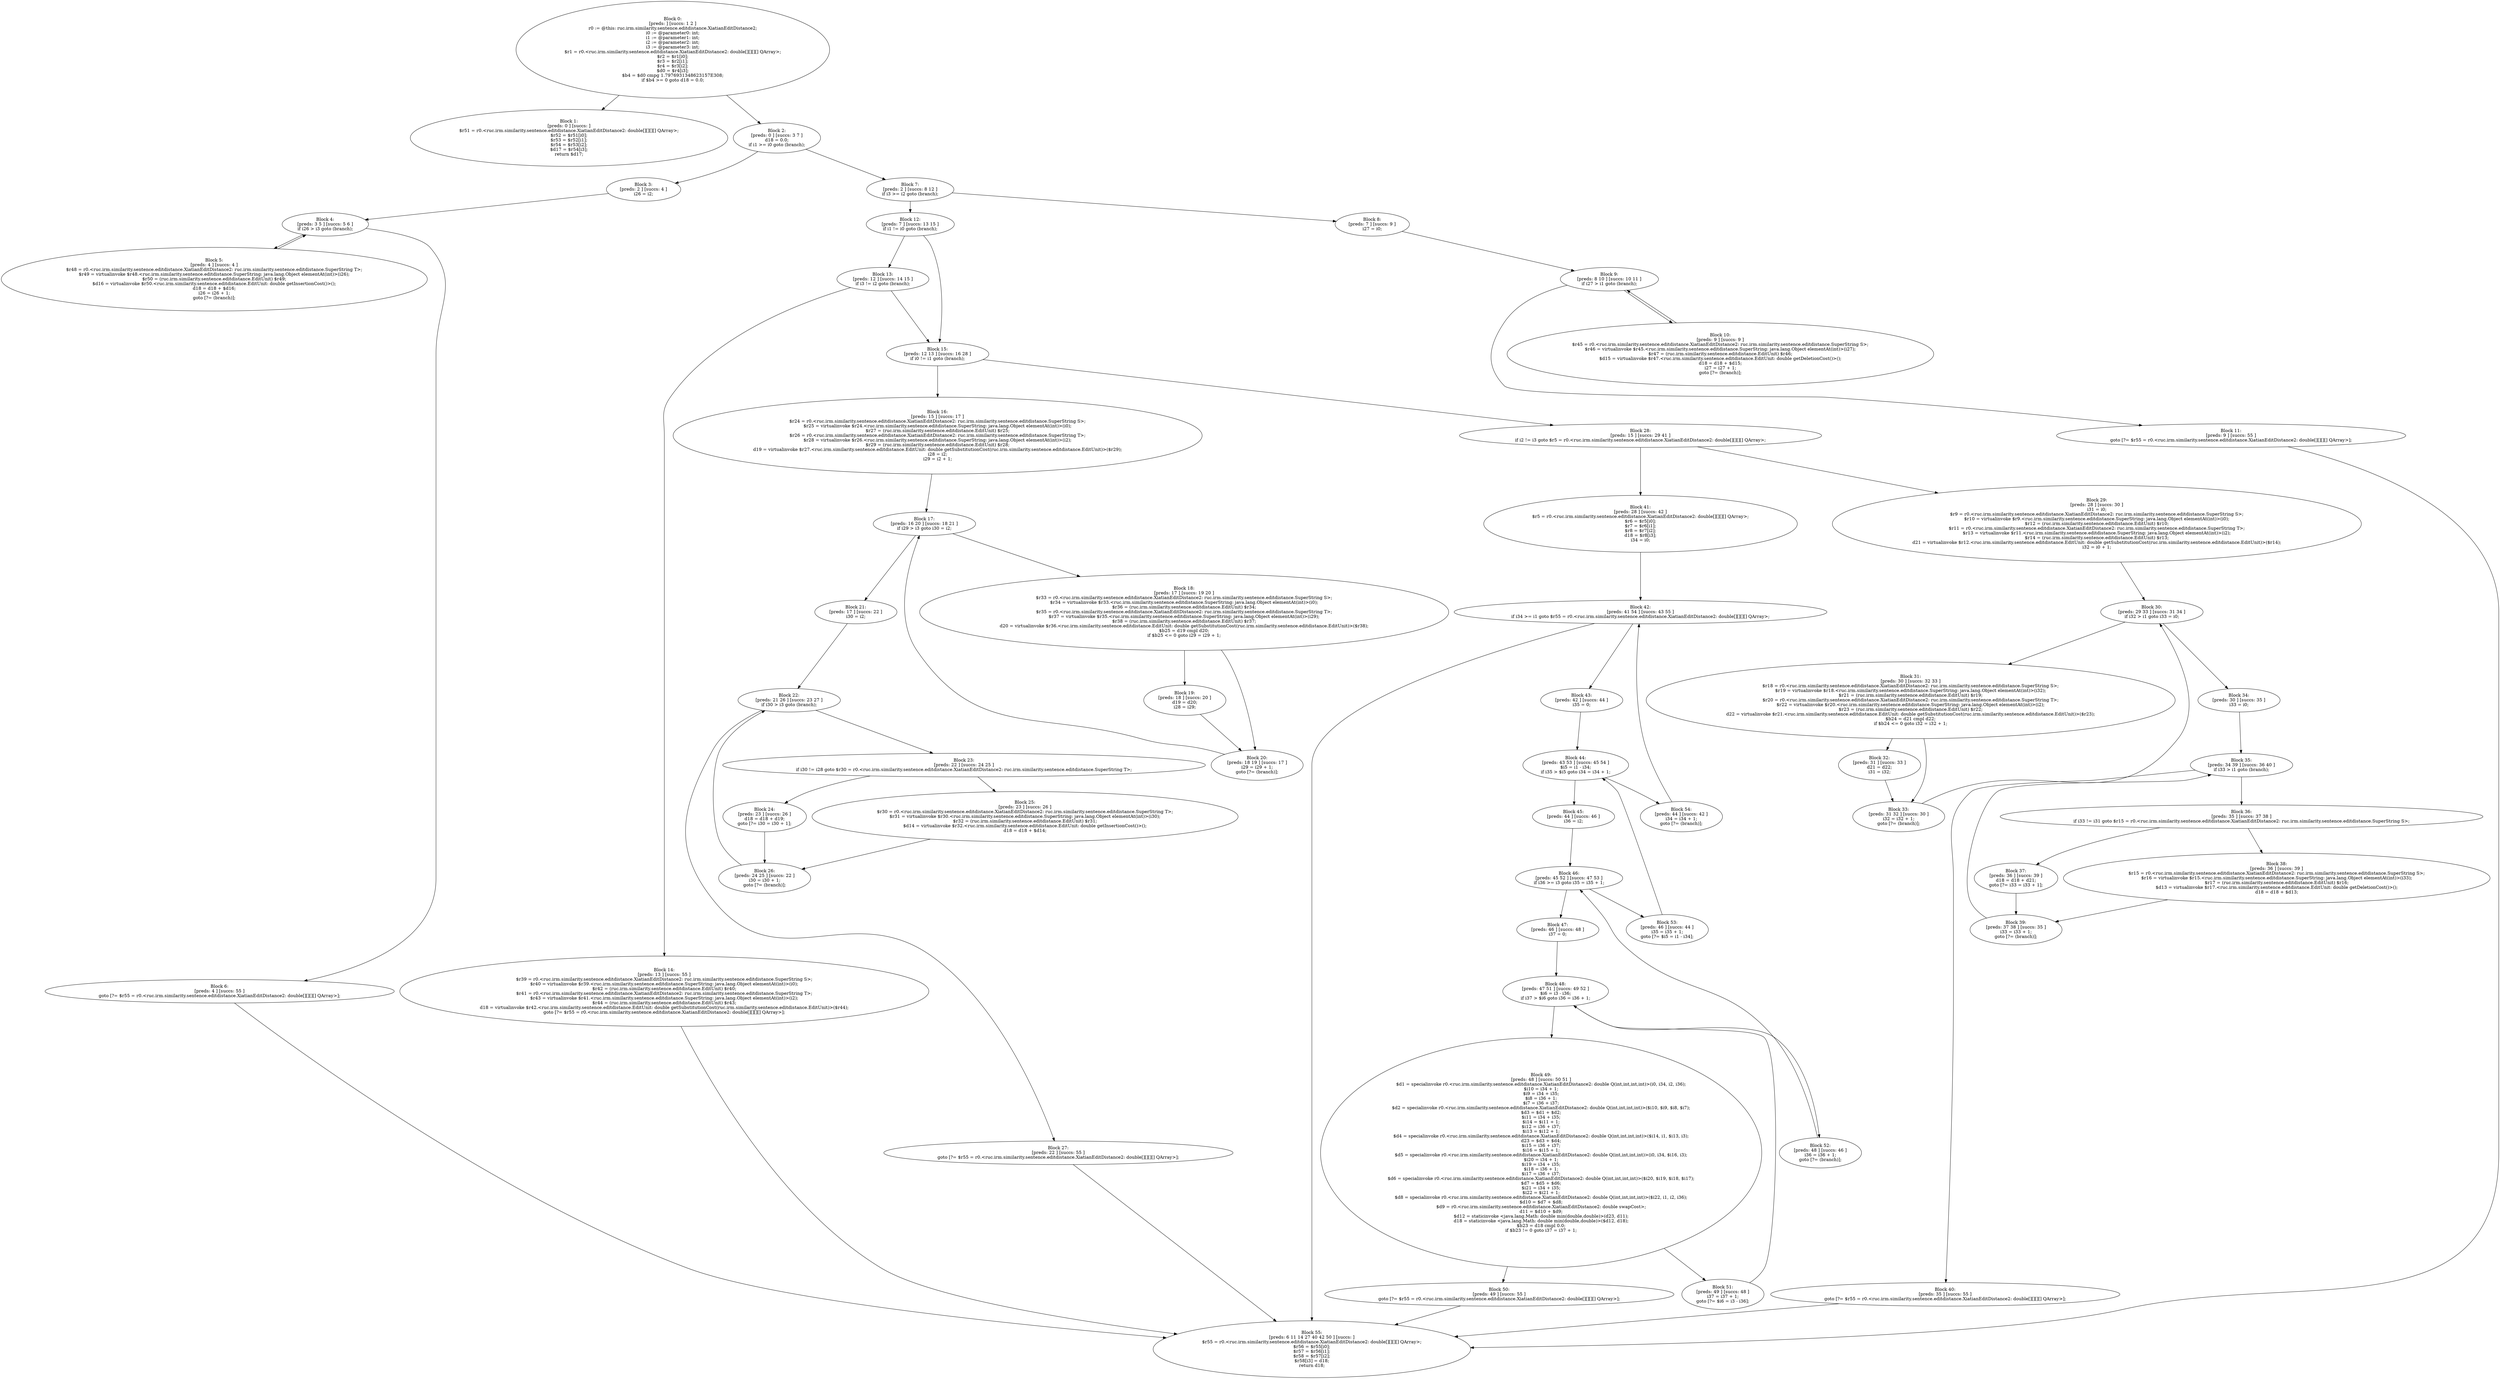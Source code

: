 digraph "unitGraph" {
    "Block 0:
[preds: ] [succs: 1 2 ]
r0 := @this: ruc.irm.similarity.sentence.editdistance.XiatianEditDistance2;
i0 := @parameter0: int;
i1 := @parameter1: int;
i2 := @parameter2: int;
i3 := @parameter3: int;
$r1 = r0.<ruc.irm.similarity.sentence.editdistance.XiatianEditDistance2: double[][][][] QArray>;
$r2 = $r1[i0];
$r3 = $r2[i1];
$r4 = $r3[i2];
$d0 = $r4[i3];
$b4 = $d0 cmpg 1.7976931348623157E308;
if $b4 >= 0 goto d18 = 0.0;
"
    "Block 1:
[preds: 0 ] [succs: ]
$r51 = r0.<ruc.irm.similarity.sentence.editdistance.XiatianEditDistance2: double[][][][] QArray>;
$r52 = $r51[i0];
$r53 = $r52[i1];
$r54 = $r53[i2];
$d17 = $r54[i3];
return $d17;
"
    "Block 2:
[preds: 0 ] [succs: 3 7 ]
d18 = 0.0;
if i1 >= i0 goto (branch);
"
    "Block 3:
[preds: 2 ] [succs: 4 ]
i26 = i2;
"
    "Block 4:
[preds: 3 5 ] [succs: 5 6 ]
if i26 > i3 goto (branch);
"
    "Block 5:
[preds: 4 ] [succs: 4 ]
$r48 = r0.<ruc.irm.similarity.sentence.editdistance.XiatianEditDistance2: ruc.irm.similarity.sentence.editdistance.SuperString T>;
$r49 = virtualinvoke $r48.<ruc.irm.similarity.sentence.editdistance.SuperString: java.lang.Object elementAt(int)>(i26);
$r50 = (ruc.irm.similarity.sentence.editdistance.EditUnit) $r49;
$d16 = virtualinvoke $r50.<ruc.irm.similarity.sentence.editdistance.EditUnit: double getInsertionCost()>();
d18 = d18 + $d16;
i26 = i26 + 1;
goto [?= (branch)];
"
    "Block 6:
[preds: 4 ] [succs: 55 ]
goto [?= $r55 = r0.<ruc.irm.similarity.sentence.editdistance.XiatianEditDistance2: double[][][][] QArray>];
"
    "Block 7:
[preds: 2 ] [succs: 8 12 ]
if i3 >= i2 goto (branch);
"
    "Block 8:
[preds: 7 ] [succs: 9 ]
i27 = i0;
"
    "Block 9:
[preds: 8 10 ] [succs: 10 11 ]
if i27 > i1 goto (branch);
"
    "Block 10:
[preds: 9 ] [succs: 9 ]
$r45 = r0.<ruc.irm.similarity.sentence.editdistance.XiatianEditDistance2: ruc.irm.similarity.sentence.editdistance.SuperString S>;
$r46 = virtualinvoke $r45.<ruc.irm.similarity.sentence.editdistance.SuperString: java.lang.Object elementAt(int)>(i27);
$r47 = (ruc.irm.similarity.sentence.editdistance.EditUnit) $r46;
$d15 = virtualinvoke $r47.<ruc.irm.similarity.sentence.editdistance.EditUnit: double getDeletionCost()>();
d18 = d18 + $d15;
i27 = i27 + 1;
goto [?= (branch)];
"
    "Block 11:
[preds: 9 ] [succs: 55 ]
goto [?= $r55 = r0.<ruc.irm.similarity.sentence.editdistance.XiatianEditDistance2: double[][][][] QArray>];
"
    "Block 12:
[preds: 7 ] [succs: 13 15 ]
if i1 != i0 goto (branch);
"
    "Block 13:
[preds: 12 ] [succs: 14 15 ]
if i3 != i2 goto (branch);
"
    "Block 14:
[preds: 13 ] [succs: 55 ]
$r39 = r0.<ruc.irm.similarity.sentence.editdistance.XiatianEditDistance2: ruc.irm.similarity.sentence.editdistance.SuperString S>;
$r40 = virtualinvoke $r39.<ruc.irm.similarity.sentence.editdistance.SuperString: java.lang.Object elementAt(int)>(i0);
$r42 = (ruc.irm.similarity.sentence.editdistance.EditUnit) $r40;
$r41 = r0.<ruc.irm.similarity.sentence.editdistance.XiatianEditDistance2: ruc.irm.similarity.sentence.editdistance.SuperString T>;
$r43 = virtualinvoke $r41.<ruc.irm.similarity.sentence.editdistance.SuperString: java.lang.Object elementAt(int)>(i2);
$r44 = (ruc.irm.similarity.sentence.editdistance.EditUnit) $r43;
d18 = virtualinvoke $r42.<ruc.irm.similarity.sentence.editdistance.EditUnit: double getSubstitutionCost(ruc.irm.similarity.sentence.editdistance.EditUnit)>($r44);
goto [?= $r55 = r0.<ruc.irm.similarity.sentence.editdistance.XiatianEditDistance2: double[][][][] QArray>];
"
    "Block 15:
[preds: 12 13 ] [succs: 16 28 ]
if i0 != i1 goto (branch);
"
    "Block 16:
[preds: 15 ] [succs: 17 ]
$r24 = r0.<ruc.irm.similarity.sentence.editdistance.XiatianEditDistance2: ruc.irm.similarity.sentence.editdistance.SuperString S>;
$r25 = virtualinvoke $r24.<ruc.irm.similarity.sentence.editdistance.SuperString: java.lang.Object elementAt(int)>(i0);
$r27 = (ruc.irm.similarity.sentence.editdistance.EditUnit) $r25;
$r26 = r0.<ruc.irm.similarity.sentence.editdistance.XiatianEditDistance2: ruc.irm.similarity.sentence.editdistance.SuperString T>;
$r28 = virtualinvoke $r26.<ruc.irm.similarity.sentence.editdistance.SuperString: java.lang.Object elementAt(int)>(i2);
$r29 = (ruc.irm.similarity.sentence.editdistance.EditUnit) $r28;
d19 = virtualinvoke $r27.<ruc.irm.similarity.sentence.editdistance.EditUnit: double getSubstitutionCost(ruc.irm.similarity.sentence.editdistance.EditUnit)>($r29);
i28 = i2;
i29 = i2 + 1;
"
    "Block 17:
[preds: 16 20 ] [succs: 18 21 ]
if i29 > i3 goto i30 = i2;
"
    "Block 18:
[preds: 17 ] [succs: 19 20 ]
$r33 = r0.<ruc.irm.similarity.sentence.editdistance.XiatianEditDistance2: ruc.irm.similarity.sentence.editdistance.SuperString S>;
$r34 = virtualinvoke $r33.<ruc.irm.similarity.sentence.editdistance.SuperString: java.lang.Object elementAt(int)>(i0);
$r36 = (ruc.irm.similarity.sentence.editdistance.EditUnit) $r34;
$r35 = r0.<ruc.irm.similarity.sentence.editdistance.XiatianEditDistance2: ruc.irm.similarity.sentence.editdistance.SuperString T>;
$r37 = virtualinvoke $r35.<ruc.irm.similarity.sentence.editdistance.SuperString: java.lang.Object elementAt(int)>(i29);
$r38 = (ruc.irm.similarity.sentence.editdistance.EditUnit) $r37;
d20 = virtualinvoke $r36.<ruc.irm.similarity.sentence.editdistance.EditUnit: double getSubstitutionCost(ruc.irm.similarity.sentence.editdistance.EditUnit)>($r38);
$b25 = d19 cmpl d20;
if $b25 <= 0 goto i29 = i29 + 1;
"
    "Block 19:
[preds: 18 ] [succs: 20 ]
d19 = d20;
i28 = i29;
"
    "Block 20:
[preds: 18 19 ] [succs: 17 ]
i29 = i29 + 1;
goto [?= (branch)];
"
    "Block 21:
[preds: 17 ] [succs: 22 ]
i30 = i2;
"
    "Block 22:
[preds: 21 26 ] [succs: 23 27 ]
if i30 > i3 goto (branch);
"
    "Block 23:
[preds: 22 ] [succs: 24 25 ]
if i30 != i28 goto $r30 = r0.<ruc.irm.similarity.sentence.editdistance.XiatianEditDistance2: ruc.irm.similarity.sentence.editdistance.SuperString T>;
"
    "Block 24:
[preds: 23 ] [succs: 26 ]
d18 = d18 + d19;
goto [?= i30 = i30 + 1];
"
    "Block 25:
[preds: 23 ] [succs: 26 ]
$r30 = r0.<ruc.irm.similarity.sentence.editdistance.XiatianEditDistance2: ruc.irm.similarity.sentence.editdistance.SuperString T>;
$r31 = virtualinvoke $r30.<ruc.irm.similarity.sentence.editdistance.SuperString: java.lang.Object elementAt(int)>(i30);
$r32 = (ruc.irm.similarity.sentence.editdistance.EditUnit) $r31;
$d14 = virtualinvoke $r32.<ruc.irm.similarity.sentence.editdistance.EditUnit: double getInsertionCost()>();
d18 = d18 + $d14;
"
    "Block 26:
[preds: 24 25 ] [succs: 22 ]
i30 = i30 + 1;
goto [?= (branch)];
"
    "Block 27:
[preds: 22 ] [succs: 55 ]
goto [?= $r55 = r0.<ruc.irm.similarity.sentence.editdistance.XiatianEditDistance2: double[][][][] QArray>];
"
    "Block 28:
[preds: 15 ] [succs: 29 41 ]
if i2 != i3 goto $r5 = r0.<ruc.irm.similarity.sentence.editdistance.XiatianEditDistance2: double[][][][] QArray>;
"
    "Block 29:
[preds: 28 ] [succs: 30 ]
i31 = i0;
$r9 = r0.<ruc.irm.similarity.sentence.editdistance.XiatianEditDistance2: ruc.irm.similarity.sentence.editdistance.SuperString S>;
$r10 = virtualinvoke $r9.<ruc.irm.similarity.sentence.editdistance.SuperString: java.lang.Object elementAt(int)>(i0);
$r12 = (ruc.irm.similarity.sentence.editdistance.EditUnit) $r10;
$r11 = r0.<ruc.irm.similarity.sentence.editdistance.XiatianEditDistance2: ruc.irm.similarity.sentence.editdistance.SuperString T>;
$r13 = virtualinvoke $r11.<ruc.irm.similarity.sentence.editdistance.SuperString: java.lang.Object elementAt(int)>(i2);
$r14 = (ruc.irm.similarity.sentence.editdistance.EditUnit) $r13;
d21 = virtualinvoke $r12.<ruc.irm.similarity.sentence.editdistance.EditUnit: double getSubstitutionCost(ruc.irm.similarity.sentence.editdistance.EditUnit)>($r14);
i32 = i0 + 1;
"
    "Block 30:
[preds: 29 33 ] [succs: 31 34 ]
if i32 > i1 goto i33 = i0;
"
    "Block 31:
[preds: 30 ] [succs: 32 33 ]
$r18 = r0.<ruc.irm.similarity.sentence.editdistance.XiatianEditDistance2: ruc.irm.similarity.sentence.editdistance.SuperString S>;
$r19 = virtualinvoke $r18.<ruc.irm.similarity.sentence.editdistance.SuperString: java.lang.Object elementAt(int)>(i32);
$r21 = (ruc.irm.similarity.sentence.editdistance.EditUnit) $r19;
$r20 = r0.<ruc.irm.similarity.sentence.editdistance.XiatianEditDistance2: ruc.irm.similarity.sentence.editdistance.SuperString T>;
$r22 = virtualinvoke $r20.<ruc.irm.similarity.sentence.editdistance.SuperString: java.lang.Object elementAt(int)>(i2);
$r23 = (ruc.irm.similarity.sentence.editdistance.EditUnit) $r22;
d22 = virtualinvoke $r21.<ruc.irm.similarity.sentence.editdistance.EditUnit: double getSubstitutionCost(ruc.irm.similarity.sentence.editdistance.EditUnit)>($r23);
$b24 = d21 cmpl d22;
if $b24 <= 0 goto i32 = i32 + 1;
"
    "Block 32:
[preds: 31 ] [succs: 33 ]
d21 = d22;
i31 = i32;
"
    "Block 33:
[preds: 31 32 ] [succs: 30 ]
i32 = i32 + 1;
goto [?= (branch)];
"
    "Block 34:
[preds: 30 ] [succs: 35 ]
i33 = i0;
"
    "Block 35:
[preds: 34 39 ] [succs: 36 40 ]
if i33 > i1 goto (branch);
"
    "Block 36:
[preds: 35 ] [succs: 37 38 ]
if i33 != i31 goto $r15 = r0.<ruc.irm.similarity.sentence.editdistance.XiatianEditDistance2: ruc.irm.similarity.sentence.editdistance.SuperString S>;
"
    "Block 37:
[preds: 36 ] [succs: 39 ]
d18 = d18 + d21;
goto [?= i33 = i33 + 1];
"
    "Block 38:
[preds: 36 ] [succs: 39 ]
$r15 = r0.<ruc.irm.similarity.sentence.editdistance.XiatianEditDistance2: ruc.irm.similarity.sentence.editdistance.SuperString S>;
$r16 = virtualinvoke $r15.<ruc.irm.similarity.sentence.editdistance.SuperString: java.lang.Object elementAt(int)>(i33);
$r17 = (ruc.irm.similarity.sentence.editdistance.EditUnit) $r16;
$d13 = virtualinvoke $r17.<ruc.irm.similarity.sentence.editdistance.EditUnit: double getDeletionCost()>();
d18 = d18 + $d13;
"
    "Block 39:
[preds: 37 38 ] [succs: 35 ]
i33 = i33 + 1;
goto [?= (branch)];
"
    "Block 40:
[preds: 35 ] [succs: 55 ]
goto [?= $r55 = r0.<ruc.irm.similarity.sentence.editdistance.XiatianEditDistance2: double[][][][] QArray>];
"
    "Block 41:
[preds: 28 ] [succs: 42 ]
$r5 = r0.<ruc.irm.similarity.sentence.editdistance.XiatianEditDistance2: double[][][][] QArray>;
$r6 = $r5[i0];
$r7 = $r6[i1];
$r8 = $r7[i2];
d18 = $r8[i3];
i34 = i0;
"
    "Block 42:
[preds: 41 54 ] [succs: 43 55 ]
if i34 >= i1 goto $r55 = r0.<ruc.irm.similarity.sentence.editdistance.XiatianEditDistance2: double[][][][] QArray>;
"
    "Block 43:
[preds: 42 ] [succs: 44 ]
i35 = 0;
"
    "Block 44:
[preds: 43 53 ] [succs: 45 54 ]
$i5 = i1 - i34;
if i35 > $i5 goto i34 = i34 + 1;
"
    "Block 45:
[preds: 44 ] [succs: 46 ]
i36 = i2;
"
    "Block 46:
[preds: 45 52 ] [succs: 47 53 ]
if i36 >= i3 goto i35 = i35 + 1;
"
    "Block 47:
[preds: 46 ] [succs: 48 ]
i37 = 0;
"
    "Block 48:
[preds: 47 51 ] [succs: 49 52 ]
$i6 = i3 - i36;
if i37 > $i6 goto i36 = i36 + 1;
"
    "Block 49:
[preds: 48 ] [succs: 50 51 ]
$d1 = specialinvoke r0.<ruc.irm.similarity.sentence.editdistance.XiatianEditDistance2: double Q(int,int,int,int)>(i0, i34, i2, i36);
$i10 = i34 + 1;
$i9 = i34 + i35;
$i8 = i36 + 1;
$i7 = i36 + i37;
$d2 = specialinvoke r0.<ruc.irm.similarity.sentence.editdistance.XiatianEditDistance2: double Q(int,int,int,int)>($i10, $i9, $i8, $i7);
$d3 = $d1 + $d2;
$i11 = i34 + i35;
$i14 = $i11 + 1;
$i12 = i36 + i37;
$i13 = $i12 + 1;
$d4 = specialinvoke r0.<ruc.irm.similarity.sentence.editdistance.XiatianEditDistance2: double Q(int,int,int,int)>($i14, i1, $i13, i3);
d23 = $d3 + $d4;
$i15 = i36 + i37;
$i16 = $i15 + 1;
$d5 = specialinvoke r0.<ruc.irm.similarity.sentence.editdistance.XiatianEditDistance2: double Q(int,int,int,int)>(i0, i34, $i16, i3);
$i20 = i34 + 1;
$i19 = i34 + i35;
$i18 = i36 + 1;
$i17 = i36 + i37;
$d6 = specialinvoke r0.<ruc.irm.similarity.sentence.editdistance.XiatianEditDistance2: double Q(int,int,int,int)>($i20, $i19, $i18, $i17);
$d7 = $d5 + $d6;
$i21 = i34 + i35;
$i22 = $i21 + 1;
$d8 = specialinvoke r0.<ruc.irm.similarity.sentence.editdistance.XiatianEditDistance2: double Q(int,int,int,int)>($i22, i1, i2, i36);
$d10 = $d7 + $d8;
$d9 = r0.<ruc.irm.similarity.sentence.editdistance.XiatianEditDistance2: double swapCost>;
d11 = $d10 + $d9;
$d12 = staticinvoke <java.lang.Math: double min(double,double)>(d23, d11);
d18 = staticinvoke <java.lang.Math: double min(double,double)>($d12, d18);
$b23 = d18 cmpl 0.0;
if $b23 != 0 goto i37 = i37 + 1;
"
    "Block 50:
[preds: 49 ] [succs: 55 ]
goto [?= $r55 = r0.<ruc.irm.similarity.sentence.editdistance.XiatianEditDistance2: double[][][][] QArray>];
"
    "Block 51:
[preds: 49 ] [succs: 48 ]
i37 = i37 + 1;
goto [?= $i6 = i3 - i36];
"
    "Block 52:
[preds: 48 ] [succs: 46 ]
i36 = i36 + 1;
goto [?= (branch)];
"
    "Block 53:
[preds: 46 ] [succs: 44 ]
i35 = i35 + 1;
goto [?= $i5 = i1 - i34];
"
    "Block 54:
[preds: 44 ] [succs: 42 ]
i34 = i34 + 1;
goto [?= (branch)];
"
    "Block 55:
[preds: 6 11 14 27 40 42 50 ] [succs: ]
$r55 = r0.<ruc.irm.similarity.sentence.editdistance.XiatianEditDistance2: double[][][][] QArray>;
$r56 = $r55[i0];
$r57 = $r56[i1];
$r58 = $r57[i2];
$r58[i3] = d18;
return d18;
"
    "Block 0:
[preds: ] [succs: 1 2 ]
r0 := @this: ruc.irm.similarity.sentence.editdistance.XiatianEditDistance2;
i0 := @parameter0: int;
i1 := @parameter1: int;
i2 := @parameter2: int;
i3 := @parameter3: int;
$r1 = r0.<ruc.irm.similarity.sentence.editdistance.XiatianEditDistance2: double[][][][] QArray>;
$r2 = $r1[i0];
$r3 = $r2[i1];
$r4 = $r3[i2];
$d0 = $r4[i3];
$b4 = $d0 cmpg 1.7976931348623157E308;
if $b4 >= 0 goto d18 = 0.0;
"->"Block 1:
[preds: 0 ] [succs: ]
$r51 = r0.<ruc.irm.similarity.sentence.editdistance.XiatianEditDistance2: double[][][][] QArray>;
$r52 = $r51[i0];
$r53 = $r52[i1];
$r54 = $r53[i2];
$d17 = $r54[i3];
return $d17;
";
    "Block 0:
[preds: ] [succs: 1 2 ]
r0 := @this: ruc.irm.similarity.sentence.editdistance.XiatianEditDistance2;
i0 := @parameter0: int;
i1 := @parameter1: int;
i2 := @parameter2: int;
i3 := @parameter3: int;
$r1 = r0.<ruc.irm.similarity.sentence.editdistance.XiatianEditDistance2: double[][][][] QArray>;
$r2 = $r1[i0];
$r3 = $r2[i1];
$r4 = $r3[i2];
$d0 = $r4[i3];
$b4 = $d0 cmpg 1.7976931348623157E308;
if $b4 >= 0 goto d18 = 0.0;
"->"Block 2:
[preds: 0 ] [succs: 3 7 ]
d18 = 0.0;
if i1 >= i0 goto (branch);
";
    "Block 2:
[preds: 0 ] [succs: 3 7 ]
d18 = 0.0;
if i1 >= i0 goto (branch);
"->"Block 3:
[preds: 2 ] [succs: 4 ]
i26 = i2;
";
    "Block 2:
[preds: 0 ] [succs: 3 7 ]
d18 = 0.0;
if i1 >= i0 goto (branch);
"->"Block 7:
[preds: 2 ] [succs: 8 12 ]
if i3 >= i2 goto (branch);
";
    "Block 3:
[preds: 2 ] [succs: 4 ]
i26 = i2;
"->"Block 4:
[preds: 3 5 ] [succs: 5 6 ]
if i26 > i3 goto (branch);
";
    "Block 4:
[preds: 3 5 ] [succs: 5 6 ]
if i26 > i3 goto (branch);
"->"Block 5:
[preds: 4 ] [succs: 4 ]
$r48 = r0.<ruc.irm.similarity.sentence.editdistance.XiatianEditDistance2: ruc.irm.similarity.sentence.editdistance.SuperString T>;
$r49 = virtualinvoke $r48.<ruc.irm.similarity.sentence.editdistance.SuperString: java.lang.Object elementAt(int)>(i26);
$r50 = (ruc.irm.similarity.sentence.editdistance.EditUnit) $r49;
$d16 = virtualinvoke $r50.<ruc.irm.similarity.sentence.editdistance.EditUnit: double getInsertionCost()>();
d18 = d18 + $d16;
i26 = i26 + 1;
goto [?= (branch)];
";
    "Block 4:
[preds: 3 5 ] [succs: 5 6 ]
if i26 > i3 goto (branch);
"->"Block 6:
[preds: 4 ] [succs: 55 ]
goto [?= $r55 = r0.<ruc.irm.similarity.sentence.editdistance.XiatianEditDistance2: double[][][][] QArray>];
";
    "Block 5:
[preds: 4 ] [succs: 4 ]
$r48 = r0.<ruc.irm.similarity.sentence.editdistance.XiatianEditDistance2: ruc.irm.similarity.sentence.editdistance.SuperString T>;
$r49 = virtualinvoke $r48.<ruc.irm.similarity.sentence.editdistance.SuperString: java.lang.Object elementAt(int)>(i26);
$r50 = (ruc.irm.similarity.sentence.editdistance.EditUnit) $r49;
$d16 = virtualinvoke $r50.<ruc.irm.similarity.sentence.editdistance.EditUnit: double getInsertionCost()>();
d18 = d18 + $d16;
i26 = i26 + 1;
goto [?= (branch)];
"->"Block 4:
[preds: 3 5 ] [succs: 5 6 ]
if i26 > i3 goto (branch);
";
    "Block 6:
[preds: 4 ] [succs: 55 ]
goto [?= $r55 = r0.<ruc.irm.similarity.sentence.editdistance.XiatianEditDistance2: double[][][][] QArray>];
"->"Block 55:
[preds: 6 11 14 27 40 42 50 ] [succs: ]
$r55 = r0.<ruc.irm.similarity.sentence.editdistance.XiatianEditDistance2: double[][][][] QArray>;
$r56 = $r55[i0];
$r57 = $r56[i1];
$r58 = $r57[i2];
$r58[i3] = d18;
return d18;
";
    "Block 7:
[preds: 2 ] [succs: 8 12 ]
if i3 >= i2 goto (branch);
"->"Block 8:
[preds: 7 ] [succs: 9 ]
i27 = i0;
";
    "Block 7:
[preds: 2 ] [succs: 8 12 ]
if i3 >= i2 goto (branch);
"->"Block 12:
[preds: 7 ] [succs: 13 15 ]
if i1 != i0 goto (branch);
";
    "Block 8:
[preds: 7 ] [succs: 9 ]
i27 = i0;
"->"Block 9:
[preds: 8 10 ] [succs: 10 11 ]
if i27 > i1 goto (branch);
";
    "Block 9:
[preds: 8 10 ] [succs: 10 11 ]
if i27 > i1 goto (branch);
"->"Block 10:
[preds: 9 ] [succs: 9 ]
$r45 = r0.<ruc.irm.similarity.sentence.editdistance.XiatianEditDistance2: ruc.irm.similarity.sentence.editdistance.SuperString S>;
$r46 = virtualinvoke $r45.<ruc.irm.similarity.sentence.editdistance.SuperString: java.lang.Object elementAt(int)>(i27);
$r47 = (ruc.irm.similarity.sentence.editdistance.EditUnit) $r46;
$d15 = virtualinvoke $r47.<ruc.irm.similarity.sentence.editdistance.EditUnit: double getDeletionCost()>();
d18 = d18 + $d15;
i27 = i27 + 1;
goto [?= (branch)];
";
    "Block 9:
[preds: 8 10 ] [succs: 10 11 ]
if i27 > i1 goto (branch);
"->"Block 11:
[preds: 9 ] [succs: 55 ]
goto [?= $r55 = r0.<ruc.irm.similarity.sentence.editdistance.XiatianEditDistance2: double[][][][] QArray>];
";
    "Block 10:
[preds: 9 ] [succs: 9 ]
$r45 = r0.<ruc.irm.similarity.sentence.editdistance.XiatianEditDistance2: ruc.irm.similarity.sentence.editdistance.SuperString S>;
$r46 = virtualinvoke $r45.<ruc.irm.similarity.sentence.editdistance.SuperString: java.lang.Object elementAt(int)>(i27);
$r47 = (ruc.irm.similarity.sentence.editdistance.EditUnit) $r46;
$d15 = virtualinvoke $r47.<ruc.irm.similarity.sentence.editdistance.EditUnit: double getDeletionCost()>();
d18 = d18 + $d15;
i27 = i27 + 1;
goto [?= (branch)];
"->"Block 9:
[preds: 8 10 ] [succs: 10 11 ]
if i27 > i1 goto (branch);
";
    "Block 11:
[preds: 9 ] [succs: 55 ]
goto [?= $r55 = r0.<ruc.irm.similarity.sentence.editdistance.XiatianEditDistance2: double[][][][] QArray>];
"->"Block 55:
[preds: 6 11 14 27 40 42 50 ] [succs: ]
$r55 = r0.<ruc.irm.similarity.sentence.editdistance.XiatianEditDistance2: double[][][][] QArray>;
$r56 = $r55[i0];
$r57 = $r56[i1];
$r58 = $r57[i2];
$r58[i3] = d18;
return d18;
";
    "Block 12:
[preds: 7 ] [succs: 13 15 ]
if i1 != i0 goto (branch);
"->"Block 13:
[preds: 12 ] [succs: 14 15 ]
if i3 != i2 goto (branch);
";
    "Block 12:
[preds: 7 ] [succs: 13 15 ]
if i1 != i0 goto (branch);
"->"Block 15:
[preds: 12 13 ] [succs: 16 28 ]
if i0 != i1 goto (branch);
";
    "Block 13:
[preds: 12 ] [succs: 14 15 ]
if i3 != i2 goto (branch);
"->"Block 14:
[preds: 13 ] [succs: 55 ]
$r39 = r0.<ruc.irm.similarity.sentence.editdistance.XiatianEditDistance2: ruc.irm.similarity.sentence.editdistance.SuperString S>;
$r40 = virtualinvoke $r39.<ruc.irm.similarity.sentence.editdistance.SuperString: java.lang.Object elementAt(int)>(i0);
$r42 = (ruc.irm.similarity.sentence.editdistance.EditUnit) $r40;
$r41 = r0.<ruc.irm.similarity.sentence.editdistance.XiatianEditDistance2: ruc.irm.similarity.sentence.editdistance.SuperString T>;
$r43 = virtualinvoke $r41.<ruc.irm.similarity.sentence.editdistance.SuperString: java.lang.Object elementAt(int)>(i2);
$r44 = (ruc.irm.similarity.sentence.editdistance.EditUnit) $r43;
d18 = virtualinvoke $r42.<ruc.irm.similarity.sentence.editdistance.EditUnit: double getSubstitutionCost(ruc.irm.similarity.sentence.editdistance.EditUnit)>($r44);
goto [?= $r55 = r0.<ruc.irm.similarity.sentence.editdistance.XiatianEditDistance2: double[][][][] QArray>];
";
    "Block 13:
[preds: 12 ] [succs: 14 15 ]
if i3 != i2 goto (branch);
"->"Block 15:
[preds: 12 13 ] [succs: 16 28 ]
if i0 != i1 goto (branch);
";
    "Block 14:
[preds: 13 ] [succs: 55 ]
$r39 = r0.<ruc.irm.similarity.sentence.editdistance.XiatianEditDistance2: ruc.irm.similarity.sentence.editdistance.SuperString S>;
$r40 = virtualinvoke $r39.<ruc.irm.similarity.sentence.editdistance.SuperString: java.lang.Object elementAt(int)>(i0);
$r42 = (ruc.irm.similarity.sentence.editdistance.EditUnit) $r40;
$r41 = r0.<ruc.irm.similarity.sentence.editdistance.XiatianEditDistance2: ruc.irm.similarity.sentence.editdistance.SuperString T>;
$r43 = virtualinvoke $r41.<ruc.irm.similarity.sentence.editdistance.SuperString: java.lang.Object elementAt(int)>(i2);
$r44 = (ruc.irm.similarity.sentence.editdistance.EditUnit) $r43;
d18 = virtualinvoke $r42.<ruc.irm.similarity.sentence.editdistance.EditUnit: double getSubstitutionCost(ruc.irm.similarity.sentence.editdistance.EditUnit)>($r44);
goto [?= $r55 = r0.<ruc.irm.similarity.sentence.editdistance.XiatianEditDistance2: double[][][][] QArray>];
"->"Block 55:
[preds: 6 11 14 27 40 42 50 ] [succs: ]
$r55 = r0.<ruc.irm.similarity.sentence.editdistance.XiatianEditDistance2: double[][][][] QArray>;
$r56 = $r55[i0];
$r57 = $r56[i1];
$r58 = $r57[i2];
$r58[i3] = d18;
return d18;
";
    "Block 15:
[preds: 12 13 ] [succs: 16 28 ]
if i0 != i1 goto (branch);
"->"Block 16:
[preds: 15 ] [succs: 17 ]
$r24 = r0.<ruc.irm.similarity.sentence.editdistance.XiatianEditDistance2: ruc.irm.similarity.sentence.editdistance.SuperString S>;
$r25 = virtualinvoke $r24.<ruc.irm.similarity.sentence.editdistance.SuperString: java.lang.Object elementAt(int)>(i0);
$r27 = (ruc.irm.similarity.sentence.editdistance.EditUnit) $r25;
$r26 = r0.<ruc.irm.similarity.sentence.editdistance.XiatianEditDistance2: ruc.irm.similarity.sentence.editdistance.SuperString T>;
$r28 = virtualinvoke $r26.<ruc.irm.similarity.sentence.editdistance.SuperString: java.lang.Object elementAt(int)>(i2);
$r29 = (ruc.irm.similarity.sentence.editdistance.EditUnit) $r28;
d19 = virtualinvoke $r27.<ruc.irm.similarity.sentence.editdistance.EditUnit: double getSubstitutionCost(ruc.irm.similarity.sentence.editdistance.EditUnit)>($r29);
i28 = i2;
i29 = i2 + 1;
";
    "Block 15:
[preds: 12 13 ] [succs: 16 28 ]
if i0 != i1 goto (branch);
"->"Block 28:
[preds: 15 ] [succs: 29 41 ]
if i2 != i3 goto $r5 = r0.<ruc.irm.similarity.sentence.editdistance.XiatianEditDistance2: double[][][][] QArray>;
";
    "Block 16:
[preds: 15 ] [succs: 17 ]
$r24 = r0.<ruc.irm.similarity.sentence.editdistance.XiatianEditDistance2: ruc.irm.similarity.sentence.editdistance.SuperString S>;
$r25 = virtualinvoke $r24.<ruc.irm.similarity.sentence.editdistance.SuperString: java.lang.Object elementAt(int)>(i0);
$r27 = (ruc.irm.similarity.sentence.editdistance.EditUnit) $r25;
$r26 = r0.<ruc.irm.similarity.sentence.editdistance.XiatianEditDistance2: ruc.irm.similarity.sentence.editdistance.SuperString T>;
$r28 = virtualinvoke $r26.<ruc.irm.similarity.sentence.editdistance.SuperString: java.lang.Object elementAt(int)>(i2);
$r29 = (ruc.irm.similarity.sentence.editdistance.EditUnit) $r28;
d19 = virtualinvoke $r27.<ruc.irm.similarity.sentence.editdistance.EditUnit: double getSubstitutionCost(ruc.irm.similarity.sentence.editdistance.EditUnit)>($r29);
i28 = i2;
i29 = i2 + 1;
"->"Block 17:
[preds: 16 20 ] [succs: 18 21 ]
if i29 > i3 goto i30 = i2;
";
    "Block 17:
[preds: 16 20 ] [succs: 18 21 ]
if i29 > i3 goto i30 = i2;
"->"Block 18:
[preds: 17 ] [succs: 19 20 ]
$r33 = r0.<ruc.irm.similarity.sentence.editdistance.XiatianEditDistance2: ruc.irm.similarity.sentence.editdistance.SuperString S>;
$r34 = virtualinvoke $r33.<ruc.irm.similarity.sentence.editdistance.SuperString: java.lang.Object elementAt(int)>(i0);
$r36 = (ruc.irm.similarity.sentence.editdistance.EditUnit) $r34;
$r35 = r0.<ruc.irm.similarity.sentence.editdistance.XiatianEditDistance2: ruc.irm.similarity.sentence.editdistance.SuperString T>;
$r37 = virtualinvoke $r35.<ruc.irm.similarity.sentence.editdistance.SuperString: java.lang.Object elementAt(int)>(i29);
$r38 = (ruc.irm.similarity.sentence.editdistance.EditUnit) $r37;
d20 = virtualinvoke $r36.<ruc.irm.similarity.sentence.editdistance.EditUnit: double getSubstitutionCost(ruc.irm.similarity.sentence.editdistance.EditUnit)>($r38);
$b25 = d19 cmpl d20;
if $b25 <= 0 goto i29 = i29 + 1;
";
    "Block 17:
[preds: 16 20 ] [succs: 18 21 ]
if i29 > i3 goto i30 = i2;
"->"Block 21:
[preds: 17 ] [succs: 22 ]
i30 = i2;
";
    "Block 18:
[preds: 17 ] [succs: 19 20 ]
$r33 = r0.<ruc.irm.similarity.sentence.editdistance.XiatianEditDistance2: ruc.irm.similarity.sentence.editdistance.SuperString S>;
$r34 = virtualinvoke $r33.<ruc.irm.similarity.sentence.editdistance.SuperString: java.lang.Object elementAt(int)>(i0);
$r36 = (ruc.irm.similarity.sentence.editdistance.EditUnit) $r34;
$r35 = r0.<ruc.irm.similarity.sentence.editdistance.XiatianEditDistance2: ruc.irm.similarity.sentence.editdistance.SuperString T>;
$r37 = virtualinvoke $r35.<ruc.irm.similarity.sentence.editdistance.SuperString: java.lang.Object elementAt(int)>(i29);
$r38 = (ruc.irm.similarity.sentence.editdistance.EditUnit) $r37;
d20 = virtualinvoke $r36.<ruc.irm.similarity.sentence.editdistance.EditUnit: double getSubstitutionCost(ruc.irm.similarity.sentence.editdistance.EditUnit)>($r38);
$b25 = d19 cmpl d20;
if $b25 <= 0 goto i29 = i29 + 1;
"->"Block 19:
[preds: 18 ] [succs: 20 ]
d19 = d20;
i28 = i29;
";
    "Block 18:
[preds: 17 ] [succs: 19 20 ]
$r33 = r0.<ruc.irm.similarity.sentence.editdistance.XiatianEditDistance2: ruc.irm.similarity.sentence.editdistance.SuperString S>;
$r34 = virtualinvoke $r33.<ruc.irm.similarity.sentence.editdistance.SuperString: java.lang.Object elementAt(int)>(i0);
$r36 = (ruc.irm.similarity.sentence.editdistance.EditUnit) $r34;
$r35 = r0.<ruc.irm.similarity.sentence.editdistance.XiatianEditDistance2: ruc.irm.similarity.sentence.editdistance.SuperString T>;
$r37 = virtualinvoke $r35.<ruc.irm.similarity.sentence.editdistance.SuperString: java.lang.Object elementAt(int)>(i29);
$r38 = (ruc.irm.similarity.sentence.editdistance.EditUnit) $r37;
d20 = virtualinvoke $r36.<ruc.irm.similarity.sentence.editdistance.EditUnit: double getSubstitutionCost(ruc.irm.similarity.sentence.editdistance.EditUnit)>($r38);
$b25 = d19 cmpl d20;
if $b25 <= 0 goto i29 = i29 + 1;
"->"Block 20:
[preds: 18 19 ] [succs: 17 ]
i29 = i29 + 1;
goto [?= (branch)];
";
    "Block 19:
[preds: 18 ] [succs: 20 ]
d19 = d20;
i28 = i29;
"->"Block 20:
[preds: 18 19 ] [succs: 17 ]
i29 = i29 + 1;
goto [?= (branch)];
";
    "Block 20:
[preds: 18 19 ] [succs: 17 ]
i29 = i29 + 1;
goto [?= (branch)];
"->"Block 17:
[preds: 16 20 ] [succs: 18 21 ]
if i29 > i3 goto i30 = i2;
";
    "Block 21:
[preds: 17 ] [succs: 22 ]
i30 = i2;
"->"Block 22:
[preds: 21 26 ] [succs: 23 27 ]
if i30 > i3 goto (branch);
";
    "Block 22:
[preds: 21 26 ] [succs: 23 27 ]
if i30 > i3 goto (branch);
"->"Block 23:
[preds: 22 ] [succs: 24 25 ]
if i30 != i28 goto $r30 = r0.<ruc.irm.similarity.sentence.editdistance.XiatianEditDistance2: ruc.irm.similarity.sentence.editdistance.SuperString T>;
";
    "Block 22:
[preds: 21 26 ] [succs: 23 27 ]
if i30 > i3 goto (branch);
"->"Block 27:
[preds: 22 ] [succs: 55 ]
goto [?= $r55 = r0.<ruc.irm.similarity.sentence.editdistance.XiatianEditDistance2: double[][][][] QArray>];
";
    "Block 23:
[preds: 22 ] [succs: 24 25 ]
if i30 != i28 goto $r30 = r0.<ruc.irm.similarity.sentence.editdistance.XiatianEditDistance2: ruc.irm.similarity.sentence.editdistance.SuperString T>;
"->"Block 24:
[preds: 23 ] [succs: 26 ]
d18 = d18 + d19;
goto [?= i30 = i30 + 1];
";
    "Block 23:
[preds: 22 ] [succs: 24 25 ]
if i30 != i28 goto $r30 = r0.<ruc.irm.similarity.sentence.editdistance.XiatianEditDistance2: ruc.irm.similarity.sentence.editdistance.SuperString T>;
"->"Block 25:
[preds: 23 ] [succs: 26 ]
$r30 = r0.<ruc.irm.similarity.sentence.editdistance.XiatianEditDistance2: ruc.irm.similarity.sentence.editdistance.SuperString T>;
$r31 = virtualinvoke $r30.<ruc.irm.similarity.sentence.editdistance.SuperString: java.lang.Object elementAt(int)>(i30);
$r32 = (ruc.irm.similarity.sentence.editdistance.EditUnit) $r31;
$d14 = virtualinvoke $r32.<ruc.irm.similarity.sentence.editdistance.EditUnit: double getInsertionCost()>();
d18 = d18 + $d14;
";
    "Block 24:
[preds: 23 ] [succs: 26 ]
d18 = d18 + d19;
goto [?= i30 = i30 + 1];
"->"Block 26:
[preds: 24 25 ] [succs: 22 ]
i30 = i30 + 1;
goto [?= (branch)];
";
    "Block 25:
[preds: 23 ] [succs: 26 ]
$r30 = r0.<ruc.irm.similarity.sentence.editdistance.XiatianEditDistance2: ruc.irm.similarity.sentence.editdistance.SuperString T>;
$r31 = virtualinvoke $r30.<ruc.irm.similarity.sentence.editdistance.SuperString: java.lang.Object elementAt(int)>(i30);
$r32 = (ruc.irm.similarity.sentence.editdistance.EditUnit) $r31;
$d14 = virtualinvoke $r32.<ruc.irm.similarity.sentence.editdistance.EditUnit: double getInsertionCost()>();
d18 = d18 + $d14;
"->"Block 26:
[preds: 24 25 ] [succs: 22 ]
i30 = i30 + 1;
goto [?= (branch)];
";
    "Block 26:
[preds: 24 25 ] [succs: 22 ]
i30 = i30 + 1;
goto [?= (branch)];
"->"Block 22:
[preds: 21 26 ] [succs: 23 27 ]
if i30 > i3 goto (branch);
";
    "Block 27:
[preds: 22 ] [succs: 55 ]
goto [?= $r55 = r0.<ruc.irm.similarity.sentence.editdistance.XiatianEditDistance2: double[][][][] QArray>];
"->"Block 55:
[preds: 6 11 14 27 40 42 50 ] [succs: ]
$r55 = r0.<ruc.irm.similarity.sentence.editdistance.XiatianEditDistance2: double[][][][] QArray>;
$r56 = $r55[i0];
$r57 = $r56[i1];
$r58 = $r57[i2];
$r58[i3] = d18;
return d18;
";
    "Block 28:
[preds: 15 ] [succs: 29 41 ]
if i2 != i3 goto $r5 = r0.<ruc.irm.similarity.sentence.editdistance.XiatianEditDistance2: double[][][][] QArray>;
"->"Block 29:
[preds: 28 ] [succs: 30 ]
i31 = i0;
$r9 = r0.<ruc.irm.similarity.sentence.editdistance.XiatianEditDistance2: ruc.irm.similarity.sentence.editdistance.SuperString S>;
$r10 = virtualinvoke $r9.<ruc.irm.similarity.sentence.editdistance.SuperString: java.lang.Object elementAt(int)>(i0);
$r12 = (ruc.irm.similarity.sentence.editdistance.EditUnit) $r10;
$r11 = r0.<ruc.irm.similarity.sentence.editdistance.XiatianEditDistance2: ruc.irm.similarity.sentence.editdistance.SuperString T>;
$r13 = virtualinvoke $r11.<ruc.irm.similarity.sentence.editdistance.SuperString: java.lang.Object elementAt(int)>(i2);
$r14 = (ruc.irm.similarity.sentence.editdistance.EditUnit) $r13;
d21 = virtualinvoke $r12.<ruc.irm.similarity.sentence.editdistance.EditUnit: double getSubstitutionCost(ruc.irm.similarity.sentence.editdistance.EditUnit)>($r14);
i32 = i0 + 1;
";
    "Block 28:
[preds: 15 ] [succs: 29 41 ]
if i2 != i3 goto $r5 = r0.<ruc.irm.similarity.sentence.editdistance.XiatianEditDistance2: double[][][][] QArray>;
"->"Block 41:
[preds: 28 ] [succs: 42 ]
$r5 = r0.<ruc.irm.similarity.sentence.editdistance.XiatianEditDistance2: double[][][][] QArray>;
$r6 = $r5[i0];
$r7 = $r6[i1];
$r8 = $r7[i2];
d18 = $r8[i3];
i34 = i0;
";
    "Block 29:
[preds: 28 ] [succs: 30 ]
i31 = i0;
$r9 = r0.<ruc.irm.similarity.sentence.editdistance.XiatianEditDistance2: ruc.irm.similarity.sentence.editdistance.SuperString S>;
$r10 = virtualinvoke $r9.<ruc.irm.similarity.sentence.editdistance.SuperString: java.lang.Object elementAt(int)>(i0);
$r12 = (ruc.irm.similarity.sentence.editdistance.EditUnit) $r10;
$r11 = r0.<ruc.irm.similarity.sentence.editdistance.XiatianEditDistance2: ruc.irm.similarity.sentence.editdistance.SuperString T>;
$r13 = virtualinvoke $r11.<ruc.irm.similarity.sentence.editdistance.SuperString: java.lang.Object elementAt(int)>(i2);
$r14 = (ruc.irm.similarity.sentence.editdistance.EditUnit) $r13;
d21 = virtualinvoke $r12.<ruc.irm.similarity.sentence.editdistance.EditUnit: double getSubstitutionCost(ruc.irm.similarity.sentence.editdistance.EditUnit)>($r14);
i32 = i0 + 1;
"->"Block 30:
[preds: 29 33 ] [succs: 31 34 ]
if i32 > i1 goto i33 = i0;
";
    "Block 30:
[preds: 29 33 ] [succs: 31 34 ]
if i32 > i1 goto i33 = i0;
"->"Block 31:
[preds: 30 ] [succs: 32 33 ]
$r18 = r0.<ruc.irm.similarity.sentence.editdistance.XiatianEditDistance2: ruc.irm.similarity.sentence.editdistance.SuperString S>;
$r19 = virtualinvoke $r18.<ruc.irm.similarity.sentence.editdistance.SuperString: java.lang.Object elementAt(int)>(i32);
$r21 = (ruc.irm.similarity.sentence.editdistance.EditUnit) $r19;
$r20 = r0.<ruc.irm.similarity.sentence.editdistance.XiatianEditDistance2: ruc.irm.similarity.sentence.editdistance.SuperString T>;
$r22 = virtualinvoke $r20.<ruc.irm.similarity.sentence.editdistance.SuperString: java.lang.Object elementAt(int)>(i2);
$r23 = (ruc.irm.similarity.sentence.editdistance.EditUnit) $r22;
d22 = virtualinvoke $r21.<ruc.irm.similarity.sentence.editdistance.EditUnit: double getSubstitutionCost(ruc.irm.similarity.sentence.editdistance.EditUnit)>($r23);
$b24 = d21 cmpl d22;
if $b24 <= 0 goto i32 = i32 + 1;
";
    "Block 30:
[preds: 29 33 ] [succs: 31 34 ]
if i32 > i1 goto i33 = i0;
"->"Block 34:
[preds: 30 ] [succs: 35 ]
i33 = i0;
";
    "Block 31:
[preds: 30 ] [succs: 32 33 ]
$r18 = r0.<ruc.irm.similarity.sentence.editdistance.XiatianEditDistance2: ruc.irm.similarity.sentence.editdistance.SuperString S>;
$r19 = virtualinvoke $r18.<ruc.irm.similarity.sentence.editdistance.SuperString: java.lang.Object elementAt(int)>(i32);
$r21 = (ruc.irm.similarity.sentence.editdistance.EditUnit) $r19;
$r20 = r0.<ruc.irm.similarity.sentence.editdistance.XiatianEditDistance2: ruc.irm.similarity.sentence.editdistance.SuperString T>;
$r22 = virtualinvoke $r20.<ruc.irm.similarity.sentence.editdistance.SuperString: java.lang.Object elementAt(int)>(i2);
$r23 = (ruc.irm.similarity.sentence.editdistance.EditUnit) $r22;
d22 = virtualinvoke $r21.<ruc.irm.similarity.sentence.editdistance.EditUnit: double getSubstitutionCost(ruc.irm.similarity.sentence.editdistance.EditUnit)>($r23);
$b24 = d21 cmpl d22;
if $b24 <= 0 goto i32 = i32 + 1;
"->"Block 32:
[preds: 31 ] [succs: 33 ]
d21 = d22;
i31 = i32;
";
    "Block 31:
[preds: 30 ] [succs: 32 33 ]
$r18 = r0.<ruc.irm.similarity.sentence.editdistance.XiatianEditDistance2: ruc.irm.similarity.sentence.editdistance.SuperString S>;
$r19 = virtualinvoke $r18.<ruc.irm.similarity.sentence.editdistance.SuperString: java.lang.Object elementAt(int)>(i32);
$r21 = (ruc.irm.similarity.sentence.editdistance.EditUnit) $r19;
$r20 = r0.<ruc.irm.similarity.sentence.editdistance.XiatianEditDistance2: ruc.irm.similarity.sentence.editdistance.SuperString T>;
$r22 = virtualinvoke $r20.<ruc.irm.similarity.sentence.editdistance.SuperString: java.lang.Object elementAt(int)>(i2);
$r23 = (ruc.irm.similarity.sentence.editdistance.EditUnit) $r22;
d22 = virtualinvoke $r21.<ruc.irm.similarity.sentence.editdistance.EditUnit: double getSubstitutionCost(ruc.irm.similarity.sentence.editdistance.EditUnit)>($r23);
$b24 = d21 cmpl d22;
if $b24 <= 0 goto i32 = i32 + 1;
"->"Block 33:
[preds: 31 32 ] [succs: 30 ]
i32 = i32 + 1;
goto [?= (branch)];
";
    "Block 32:
[preds: 31 ] [succs: 33 ]
d21 = d22;
i31 = i32;
"->"Block 33:
[preds: 31 32 ] [succs: 30 ]
i32 = i32 + 1;
goto [?= (branch)];
";
    "Block 33:
[preds: 31 32 ] [succs: 30 ]
i32 = i32 + 1;
goto [?= (branch)];
"->"Block 30:
[preds: 29 33 ] [succs: 31 34 ]
if i32 > i1 goto i33 = i0;
";
    "Block 34:
[preds: 30 ] [succs: 35 ]
i33 = i0;
"->"Block 35:
[preds: 34 39 ] [succs: 36 40 ]
if i33 > i1 goto (branch);
";
    "Block 35:
[preds: 34 39 ] [succs: 36 40 ]
if i33 > i1 goto (branch);
"->"Block 36:
[preds: 35 ] [succs: 37 38 ]
if i33 != i31 goto $r15 = r0.<ruc.irm.similarity.sentence.editdistance.XiatianEditDistance2: ruc.irm.similarity.sentence.editdistance.SuperString S>;
";
    "Block 35:
[preds: 34 39 ] [succs: 36 40 ]
if i33 > i1 goto (branch);
"->"Block 40:
[preds: 35 ] [succs: 55 ]
goto [?= $r55 = r0.<ruc.irm.similarity.sentence.editdistance.XiatianEditDistance2: double[][][][] QArray>];
";
    "Block 36:
[preds: 35 ] [succs: 37 38 ]
if i33 != i31 goto $r15 = r0.<ruc.irm.similarity.sentence.editdistance.XiatianEditDistance2: ruc.irm.similarity.sentence.editdistance.SuperString S>;
"->"Block 37:
[preds: 36 ] [succs: 39 ]
d18 = d18 + d21;
goto [?= i33 = i33 + 1];
";
    "Block 36:
[preds: 35 ] [succs: 37 38 ]
if i33 != i31 goto $r15 = r0.<ruc.irm.similarity.sentence.editdistance.XiatianEditDistance2: ruc.irm.similarity.sentence.editdistance.SuperString S>;
"->"Block 38:
[preds: 36 ] [succs: 39 ]
$r15 = r0.<ruc.irm.similarity.sentence.editdistance.XiatianEditDistance2: ruc.irm.similarity.sentence.editdistance.SuperString S>;
$r16 = virtualinvoke $r15.<ruc.irm.similarity.sentence.editdistance.SuperString: java.lang.Object elementAt(int)>(i33);
$r17 = (ruc.irm.similarity.sentence.editdistance.EditUnit) $r16;
$d13 = virtualinvoke $r17.<ruc.irm.similarity.sentence.editdistance.EditUnit: double getDeletionCost()>();
d18 = d18 + $d13;
";
    "Block 37:
[preds: 36 ] [succs: 39 ]
d18 = d18 + d21;
goto [?= i33 = i33 + 1];
"->"Block 39:
[preds: 37 38 ] [succs: 35 ]
i33 = i33 + 1;
goto [?= (branch)];
";
    "Block 38:
[preds: 36 ] [succs: 39 ]
$r15 = r0.<ruc.irm.similarity.sentence.editdistance.XiatianEditDistance2: ruc.irm.similarity.sentence.editdistance.SuperString S>;
$r16 = virtualinvoke $r15.<ruc.irm.similarity.sentence.editdistance.SuperString: java.lang.Object elementAt(int)>(i33);
$r17 = (ruc.irm.similarity.sentence.editdistance.EditUnit) $r16;
$d13 = virtualinvoke $r17.<ruc.irm.similarity.sentence.editdistance.EditUnit: double getDeletionCost()>();
d18 = d18 + $d13;
"->"Block 39:
[preds: 37 38 ] [succs: 35 ]
i33 = i33 + 1;
goto [?= (branch)];
";
    "Block 39:
[preds: 37 38 ] [succs: 35 ]
i33 = i33 + 1;
goto [?= (branch)];
"->"Block 35:
[preds: 34 39 ] [succs: 36 40 ]
if i33 > i1 goto (branch);
";
    "Block 40:
[preds: 35 ] [succs: 55 ]
goto [?= $r55 = r0.<ruc.irm.similarity.sentence.editdistance.XiatianEditDistance2: double[][][][] QArray>];
"->"Block 55:
[preds: 6 11 14 27 40 42 50 ] [succs: ]
$r55 = r0.<ruc.irm.similarity.sentence.editdistance.XiatianEditDistance2: double[][][][] QArray>;
$r56 = $r55[i0];
$r57 = $r56[i1];
$r58 = $r57[i2];
$r58[i3] = d18;
return d18;
";
    "Block 41:
[preds: 28 ] [succs: 42 ]
$r5 = r0.<ruc.irm.similarity.sentence.editdistance.XiatianEditDistance2: double[][][][] QArray>;
$r6 = $r5[i0];
$r7 = $r6[i1];
$r8 = $r7[i2];
d18 = $r8[i3];
i34 = i0;
"->"Block 42:
[preds: 41 54 ] [succs: 43 55 ]
if i34 >= i1 goto $r55 = r0.<ruc.irm.similarity.sentence.editdistance.XiatianEditDistance2: double[][][][] QArray>;
";
    "Block 42:
[preds: 41 54 ] [succs: 43 55 ]
if i34 >= i1 goto $r55 = r0.<ruc.irm.similarity.sentence.editdistance.XiatianEditDistance2: double[][][][] QArray>;
"->"Block 43:
[preds: 42 ] [succs: 44 ]
i35 = 0;
";
    "Block 42:
[preds: 41 54 ] [succs: 43 55 ]
if i34 >= i1 goto $r55 = r0.<ruc.irm.similarity.sentence.editdistance.XiatianEditDistance2: double[][][][] QArray>;
"->"Block 55:
[preds: 6 11 14 27 40 42 50 ] [succs: ]
$r55 = r0.<ruc.irm.similarity.sentence.editdistance.XiatianEditDistance2: double[][][][] QArray>;
$r56 = $r55[i0];
$r57 = $r56[i1];
$r58 = $r57[i2];
$r58[i3] = d18;
return d18;
";
    "Block 43:
[preds: 42 ] [succs: 44 ]
i35 = 0;
"->"Block 44:
[preds: 43 53 ] [succs: 45 54 ]
$i5 = i1 - i34;
if i35 > $i5 goto i34 = i34 + 1;
";
    "Block 44:
[preds: 43 53 ] [succs: 45 54 ]
$i5 = i1 - i34;
if i35 > $i5 goto i34 = i34 + 1;
"->"Block 45:
[preds: 44 ] [succs: 46 ]
i36 = i2;
";
    "Block 44:
[preds: 43 53 ] [succs: 45 54 ]
$i5 = i1 - i34;
if i35 > $i5 goto i34 = i34 + 1;
"->"Block 54:
[preds: 44 ] [succs: 42 ]
i34 = i34 + 1;
goto [?= (branch)];
";
    "Block 45:
[preds: 44 ] [succs: 46 ]
i36 = i2;
"->"Block 46:
[preds: 45 52 ] [succs: 47 53 ]
if i36 >= i3 goto i35 = i35 + 1;
";
    "Block 46:
[preds: 45 52 ] [succs: 47 53 ]
if i36 >= i3 goto i35 = i35 + 1;
"->"Block 47:
[preds: 46 ] [succs: 48 ]
i37 = 0;
";
    "Block 46:
[preds: 45 52 ] [succs: 47 53 ]
if i36 >= i3 goto i35 = i35 + 1;
"->"Block 53:
[preds: 46 ] [succs: 44 ]
i35 = i35 + 1;
goto [?= $i5 = i1 - i34];
";
    "Block 47:
[preds: 46 ] [succs: 48 ]
i37 = 0;
"->"Block 48:
[preds: 47 51 ] [succs: 49 52 ]
$i6 = i3 - i36;
if i37 > $i6 goto i36 = i36 + 1;
";
    "Block 48:
[preds: 47 51 ] [succs: 49 52 ]
$i6 = i3 - i36;
if i37 > $i6 goto i36 = i36 + 1;
"->"Block 49:
[preds: 48 ] [succs: 50 51 ]
$d1 = specialinvoke r0.<ruc.irm.similarity.sentence.editdistance.XiatianEditDistance2: double Q(int,int,int,int)>(i0, i34, i2, i36);
$i10 = i34 + 1;
$i9 = i34 + i35;
$i8 = i36 + 1;
$i7 = i36 + i37;
$d2 = specialinvoke r0.<ruc.irm.similarity.sentence.editdistance.XiatianEditDistance2: double Q(int,int,int,int)>($i10, $i9, $i8, $i7);
$d3 = $d1 + $d2;
$i11 = i34 + i35;
$i14 = $i11 + 1;
$i12 = i36 + i37;
$i13 = $i12 + 1;
$d4 = specialinvoke r0.<ruc.irm.similarity.sentence.editdistance.XiatianEditDistance2: double Q(int,int,int,int)>($i14, i1, $i13, i3);
d23 = $d3 + $d4;
$i15 = i36 + i37;
$i16 = $i15 + 1;
$d5 = specialinvoke r0.<ruc.irm.similarity.sentence.editdistance.XiatianEditDistance2: double Q(int,int,int,int)>(i0, i34, $i16, i3);
$i20 = i34 + 1;
$i19 = i34 + i35;
$i18 = i36 + 1;
$i17 = i36 + i37;
$d6 = specialinvoke r0.<ruc.irm.similarity.sentence.editdistance.XiatianEditDistance2: double Q(int,int,int,int)>($i20, $i19, $i18, $i17);
$d7 = $d5 + $d6;
$i21 = i34 + i35;
$i22 = $i21 + 1;
$d8 = specialinvoke r0.<ruc.irm.similarity.sentence.editdistance.XiatianEditDistance2: double Q(int,int,int,int)>($i22, i1, i2, i36);
$d10 = $d7 + $d8;
$d9 = r0.<ruc.irm.similarity.sentence.editdistance.XiatianEditDistance2: double swapCost>;
d11 = $d10 + $d9;
$d12 = staticinvoke <java.lang.Math: double min(double,double)>(d23, d11);
d18 = staticinvoke <java.lang.Math: double min(double,double)>($d12, d18);
$b23 = d18 cmpl 0.0;
if $b23 != 0 goto i37 = i37 + 1;
";
    "Block 48:
[preds: 47 51 ] [succs: 49 52 ]
$i6 = i3 - i36;
if i37 > $i6 goto i36 = i36 + 1;
"->"Block 52:
[preds: 48 ] [succs: 46 ]
i36 = i36 + 1;
goto [?= (branch)];
";
    "Block 49:
[preds: 48 ] [succs: 50 51 ]
$d1 = specialinvoke r0.<ruc.irm.similarity.sentence.editdistance.XiatianEditDistance2: double Q(int,int,int,int)>(i0, i34, i2, i36);
$i10 = i34 + 1;
$i9 = i34 + i35;
$i8 = i36 + 1;
$i7 = i36 + i37;
$d2 = specialinvoke r0.<ruc.irm.similarity.sentence.editdistance.XiatianEditDistance2: double Q(int,int,int,int)>($i10, $i9, $i8, $i7);
$d3 = $d1 + $d2;
$i11 = i34 + i35;
$i14 = $i11 + 1;
$i12 = i36 + i37;
$i13 = $i12 + 1;
$d4 = specialinvoke r0.<ruc.irm.similarity.sentence.editdistance.XiatianEditDistance2: double Q(int,int,int,int)>($i14, i1, $i13, i3);
d23 = $d3 + $d4;
$i15 = i36 + i37;
$i16 = $i15 + 1;
$d5 = specialinvoke r0.<ruc.irm.similarity.sentence.editdistance.XiatianEditDistance2: double Q(int,int,int,int)>(i0, i34, $i16, i3);
$i20 = i34 + 1;
$i19 = i34 + i35;
$i18 = i36 + 1;
$i17 = i36 + i37;
$d6 = specialinvoke r0.<ruc.irm.similarity.sentence.editdistance.XiatianEditDistance2: double Q(int,int,int,int)>($i20, $i19, $i18, $i17);
$d7 = $d5 + $d6;
$i21 = i34 + i35;
$i22 = $i21 + 1;
$d8 = specialinvoke r0.<ruc.irm.similarity.sentence.editdistance.XiatianEditDistance2: double Q(int,int,int,int)>($i22, i1, i2, i36);
$d10 = $d7 + $d8;
$d9 = r0.<ruc.irm.similarity.sentence.editdistance.XiatianEditDistance2: double swapCost>;
d11 = $d10 + $d9;
$d12 = staticinvoke <java.lang.Math: double min(double,double)>(d23, d11);
d18 = staticinvoke <java.lang.Math: double min(double,double)>($d12, d18);
$b23 = d18 cmpl 0.0;
if $b23 != 0 goto i37 = i37 + 1;
"->"Block 50:
[preds: 49 ] [succs: 55 ]
goto [?= $r55 = r0.<ruc.irm.similarity.sentence.editdistance.XiatianEditDistance2: double[][][][] QArray>];
";
    "Block 49:
[preds: 48 ] [succs: 50 51 ]
$d1 = specialinvoke r0.<ruc.irm.similarity.sentence.editdistance.XiatianEditDistance2: double Q(int,int,int,int)>(i0, i34, i2, i36);
$i10 = i34 + 1;
$i9 = i34 + i35;
$i8 = i36 + 1;
$i7 = i36 + i37;
$d2 = specialinvoke r0.<ruc.irm.similarity.sentence.editdistance.XiatianEditDistance2: double Q(int,int,int,int)>($i10, $i9, $i8, $i7);
$d3 = $d1 + $d2;
$i11 = i34 + i35;
$i14 = $i11 + 1;
$i12 = i36 + i37;
$i13 = $i12 + 1;
$d4 = specialinvoke r0.<ruc.irm.similarity.sentence.editdistance.XiatianEditDistance2: double Q(int,int,int,int)>($i14, i1, $i13, i3);
d23 = $d3 + $d4;
$i15 = i36 + i37;
$i16 = $i15 + 1;
$d5 = specialinvoke r0.<ruc.irm.similarity.sentence.editdistance.XiatianEditDistance2: double Q(int,int,int,int)>(i0, i34, $i16, i3);
$i20 = i34 + 1;
$i19 = i34 + i35;
$i18 = i36 + 1;
$i17 = i36 + i37;
$d6 = specialinvoke r0.<ruc.irm.similarity.sentence.editdistance.XiatianEditDistance2: double Q(int,int,int,int)>($i20, $i19, $i18, $i17);
$d7 = $d5 + $d6;
$i21 = i34 + i35;
$i22 = $i21 + 1;
$d8 = specialinvoke r0.<ruc.irm.similarity.sentence.editdistance.XiatianEditDistance2: double Q(int,int,int,int)>($i22, i1, i2, i36);
$d10 = $d7 + $d8;
$d9 = r0.<ruc.irm.similarity.sentence.editdistance.XiatianEditDistance2: double swapCost>;
d11 = $d10 + $d9;
$d12 = staticinvoke <java.lang.Math: double min(double,double)>(d23, d11);
d18 = staticinvoke <java.lang.Math: double min(double,double)>($d12, d18);
$b23 = d18 cmpl 0.0;
if $b23 != 0 goto i37 = i37 + 1;
"->"Block 51:
[preds: 49 ] [succs: 48 ]
i37 = i37 + 1;
goto [?= $i6 = i3 - i36];
";
    "Block 50:
[preds: 49 ] [succs: 55 ]
goto [?= $r55 = r0.<ruc.irm.similarity.sentence.editdistance.XiatianEditDistance2: double[][][][] QArray>];
"->"Block 55:
[preds: 6 11 14 27 40 42 50 ] [succs: ]
$r55 = r0.<ruc.irm.similarity.sentence.editdistance.XiatianEditDistance2: double[][][][] QArray>;
$r56 = $r55[i0];
$r57 = $r56[i1];
$r58 = $r57[i2];
$r58[i3] = d18;
return d18;
";
    "Block 51:
[preds: 49 ] [succs: 48 ]
i37 = i37 + 1;
goto [?= $i6 = i3 - i36];
"->"Block 48:
[preds: 47 51 ] [succs: 49 52 ]
$i6 = i3 - i36;
if i37 > $i6 goto i36 = i36 + 1;
";
    "Block 52:
[preds: 48 ] [succs: 46 ]
i36 = i36 + 1;
goto [?= (branch)];
"->"Block 46:
[preds: 45 52 ] [succs: 47 53 ]
if i36 >= i3 goto i35 = i35 + 1;
";
    "Block 53:
[preds: 46 ] [succs: 44 ]
i35 = i35 + 1;
goto [?= $i5 = i1 - i34];
"->"Block 44:
[preds: 43 53 ] [succs: 45 54 ]
$i5 = i1 - i34;
if i35 > $i5 goto i34 = i34 + 1;
";
    "Block 54:
[preds: 44 ] [succs: 42 ]
i34 = i34 + 1;
goto [?= (branch)];
"->"Block 42:
[preds: 41 54 ] [succs: 43 55 ]
if i34 >= i1 goto $r55 = r0.<ruc.irm.similarity.sentence.editdistance.XiatianEditDistance2: double[][][][] QArray>;
";
}
